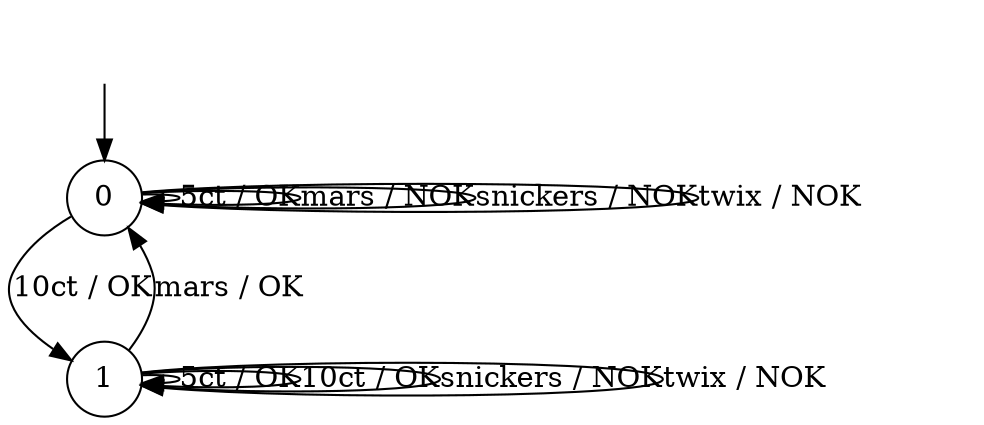 digraph g {
__start0 [label="" shape="none"];

	s0 [shape="circle" label="0"];
	s1 [shape="circle" label="1"];
	s0 -> s0 [label="5ct / OK"];
	s0 -> s1 [label="10ct / OK"];
	s0 -> s0 [label="mars / NOK"];
	s0 -> s0 [label="snickers / NOK"];
	s0 -> s0 [label="twix / NOK"];
	s1 -> s1 [label="5ct / OK"];
	s1 -> s1 [label="10ct / OK"];
	s1 -> s0 [label="mars / OK"];
	s1 -> s1 [label="snickers / NOK"];
	s1 -> s1 [label="twix / NOK"];

__start0 -> s0;
}
